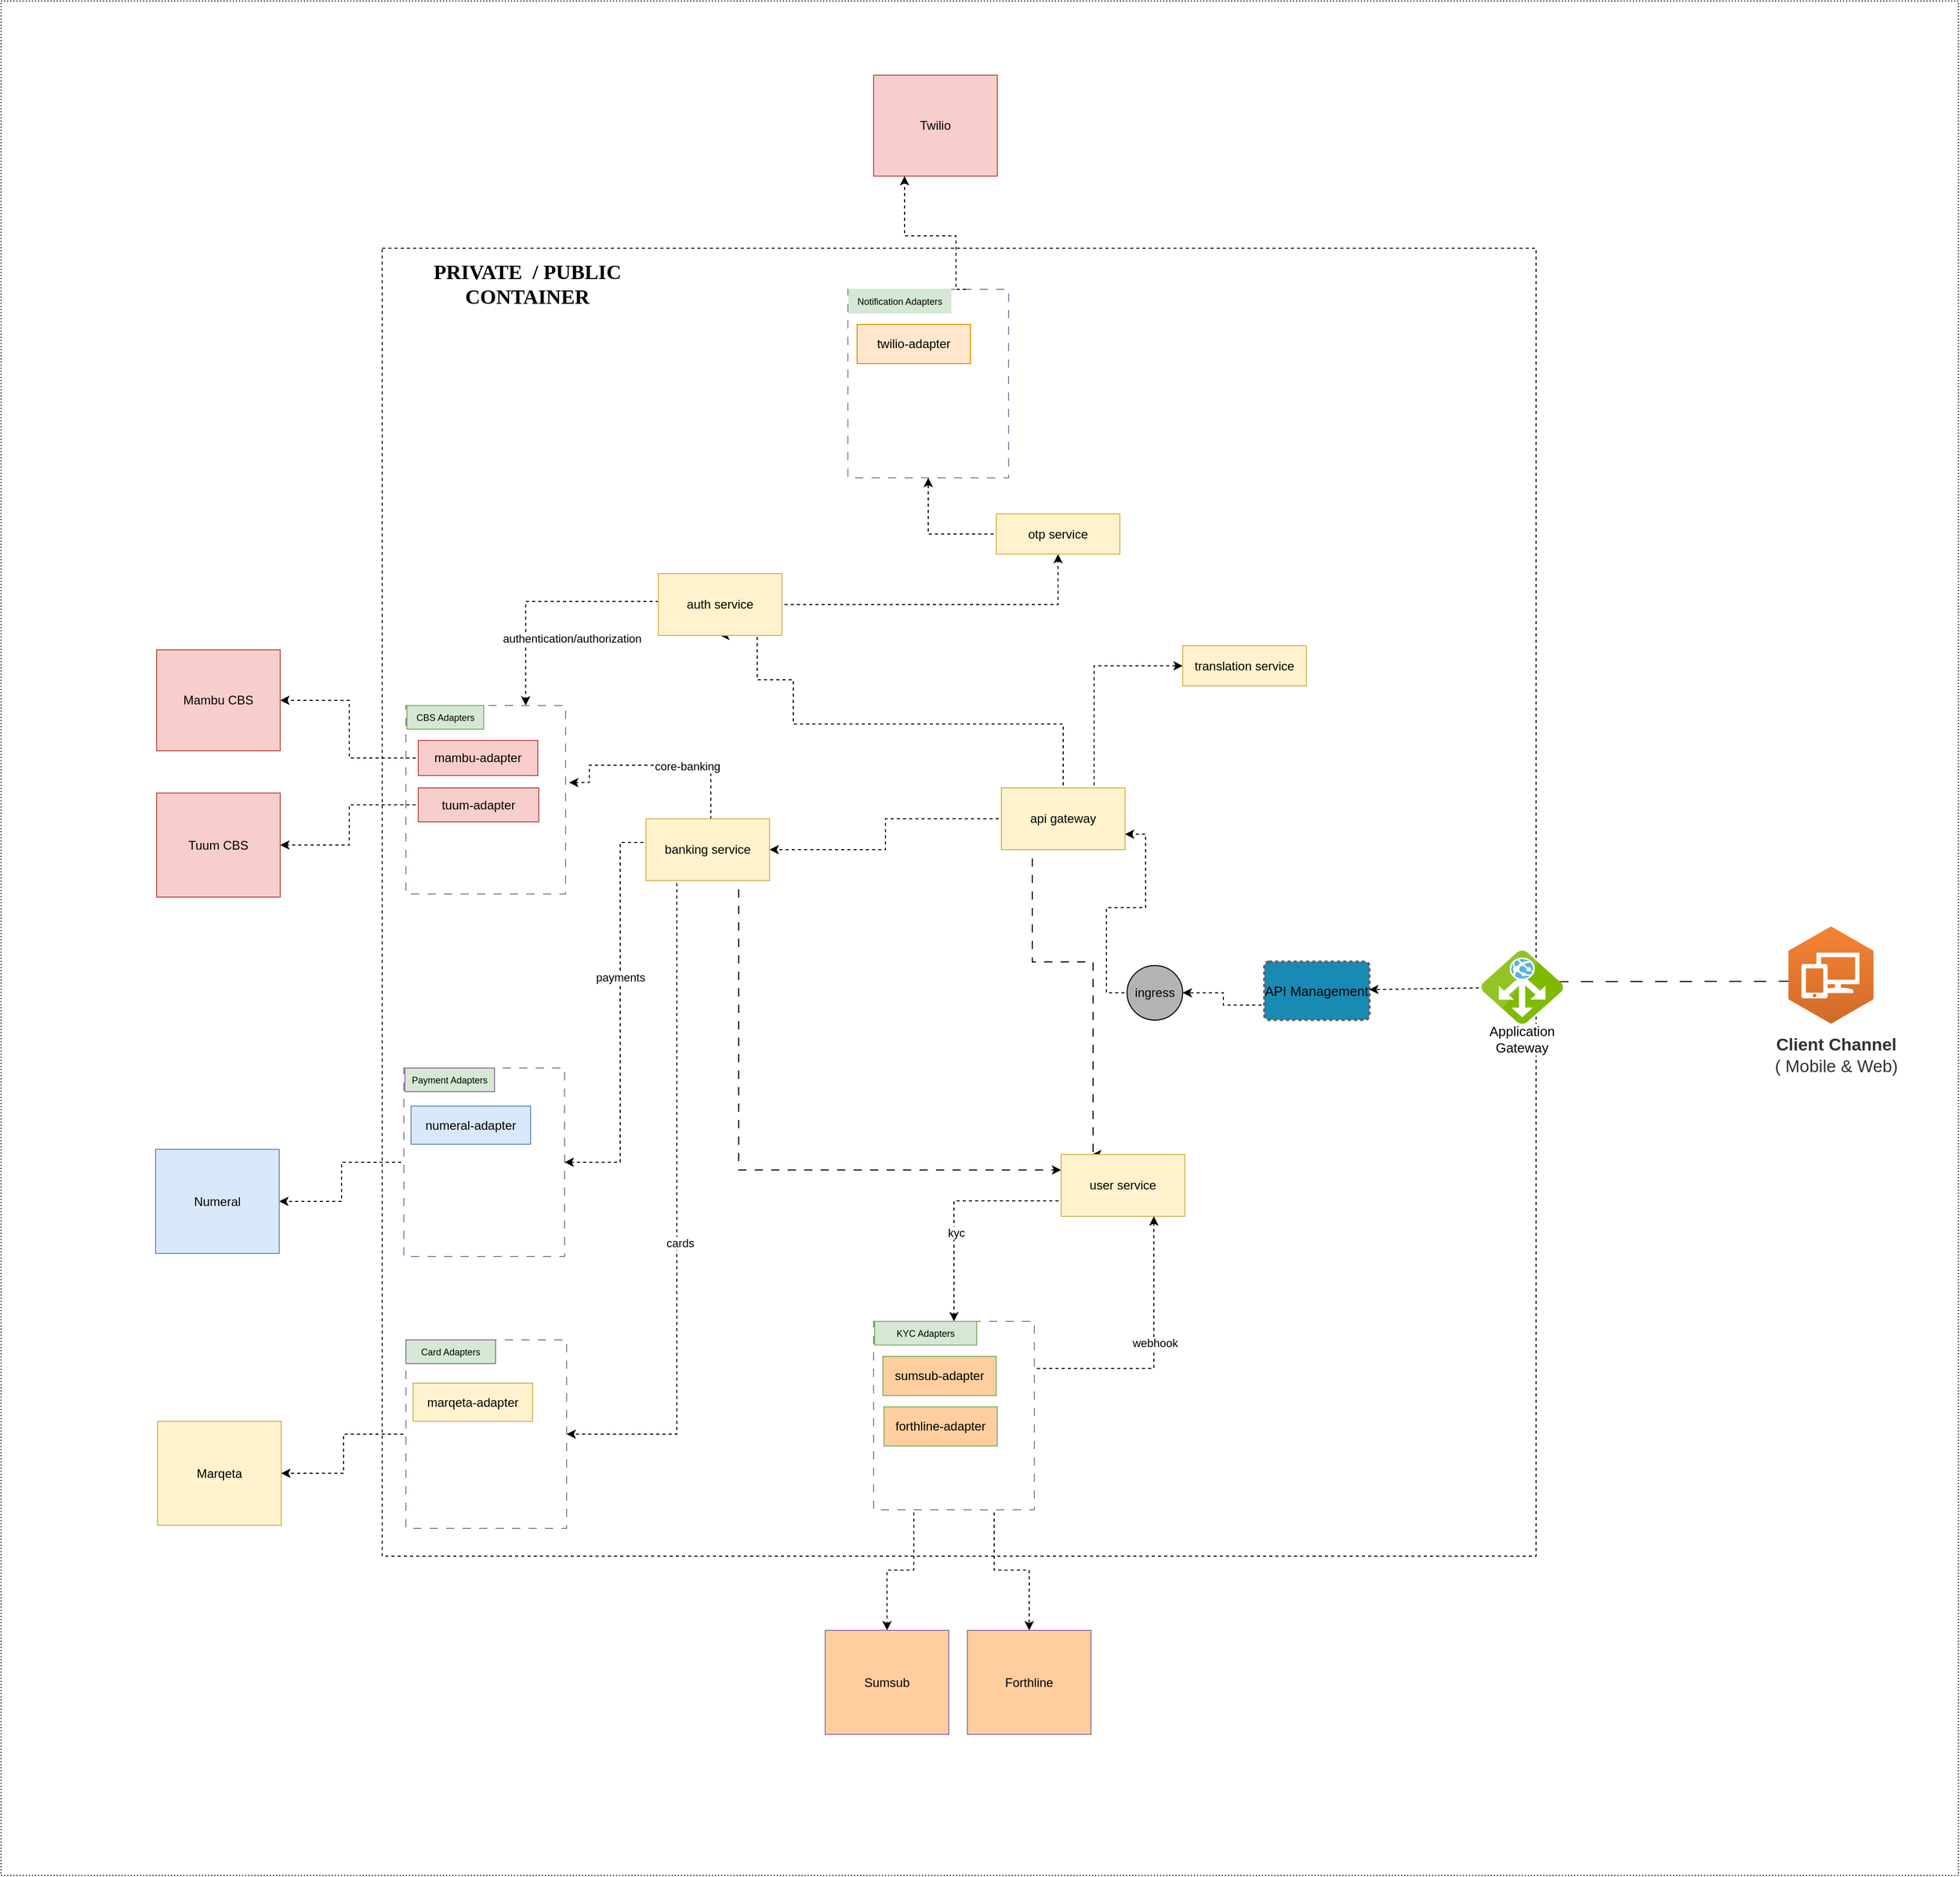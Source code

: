 <mxfile version="24.6.4" type="device">
  <diagram name="Page-1" id="2z_yzARBqiGoR72a2h59">
    <mxGraphModel dx="2762" dy="2207" grid="1" gridSize="10" guides="1" tooltips="1" connect="1" arrows="1" fold="1" page="1" pageScale="1" pageWidth="850" pageHeight="1100" math="0" shadow="0">
      <root>
        <mxCell id="0" />
        <mxCell id="1" parent="0" />
        <mxCell id="HeFp6EwtRoWDKLP-dGdm-49" value="" style="whiteSpace=wrap;html=1;fillColor=none;dashed=1;dashPattern=1 2;" parent="1" vertex="1">
          <mxGeometry x="-460" y="-530" width="1900" height="1820" as="geometry" />
        </mxCell>
        <mxCell id="BtRRs1AipNndvJUo6PaD-9" value="" style="group" parent="1" vertex="1" connectable="0">
          <mxGeometry x="-69" y="160" width="156" height="183" as="geometry" />
        </mxCell>
        <mxCell id="BtRRs1AipNndvJUo6PaD-10" value="" style="whiteSpace=wrap;html=1;dashed=1;dashPattern=8 8;fillColor=none;strokeColor=#9673a6;" parent="BtRRs1AipNndvJUo6PaD-9" vertex="1">
          <mxGeometry width="156" height="183" as="geometry" />
        </mxCell>
        <mxCell id="BtRRs1AipNndvJUo6PaD-11" value="CBS Adapters" style="text;html=1;align=center;verticalAlign=middle;whiteSpace=wrap;rounded=0;fontSize=9;fillColor=#d5e8d4;strokeColor=#82b366;" parent="BtRRs1AipNndvJUo6PaD-9" vertex="1">
          <mxGeometry width="75" height="23" as="geometry" />
        </mxCell>
        <mxCell id="BtRRs1AipNndvJUo6PaD-14" value="" style="whiteSpace=wrap;html=1;dashed=1;dashPattern=8 8;fillColor=none;strokeColor=#9673a6;movable=1;resizable=1;rotatable=1;deletable=1;editable=1;locked=0;connectable=1;" parent="1" vertex="1">
          <mxGeometry x="-72" y="392" width="156" height="183" as="geometry" />
        </mxCell>
        <mxCell id="BtRRs1AipNndvJUo6PaD-3" value="" style="whiteSpace=wrap;html=1;" parent="1" vertex="1">
          <mxGeometry x="-62" y="160" width="149" height="184" as="geometry" />
        </mxCell>
        <mxCell id="o0oqG4mP_P4ncCSwfBv9-4" style="edgeStyle=orthogonalEdgeStyle;rounded=0;orthogonalLoop=1;jettySize=auto;html=1;flowAnimation=1;dashed=1;dashPattern=12 12;" parent="1" target="o0oqG4mP_P4ncCSwfBv9-3" edge="1">
          <mxGeometry relative="1" as="geometry">
            <mxPoint x="1286" y="421.769" as="sourcePoint" />
          </mxGeometry>
        </mxCell>
        <mxCell id="o0oqG4mP_P4ncCSwfBv9-2" value="" style="whiteSpace=wrap;html=1;dashed=1;" parent="1" vertex="1">
          <mxGeometry x="-90" y="-290" width="1120" height="1270" as="geometry" />
        </mxCell>
        <mxCell id="o0oqG4mP_P4ncCSwfBv9-6" style="edgeStyle=orthogonalEdgeStyle;rounded=0;orthogonalLoop=1;jettySize=auto;html=1;entryX=1;entryY=0.75;entryDx=0;entryDy=0;flowAnimation=1;dashed=1;" parent="1" source="o0oqG4mP_P4ncCSwfBv9-3" target="o0oqG4mP_P4ncCSwfBv9-5" edge="1">
          <mxGeometry relative="1" as="geometry" />
        </mxCell>
        <mxCell id="o0oqG4mP_P4ncCSwfBv9-3" value="ingress" style="ellipse;whiteSpace=wrap;html=1;fillColor=#B3B3B3;" parent="1" vertex="1">
          <mxGeometry x="633" y="406.5" width="54" height="53" as="geometry" />
        </mxCell>
        <mxCell id="o0oqG4mP_P4ncCSwfBv9-8" style="edgeStyle=orthogonalEdgeStyle;rounded=0;orthogonalLoop=1;jettySize=auto;html=1;exitX=0.5;exitY=0;exitDx=0;exitDy=0;entryX=0.5;entryY=1;entryDx=0;entryDy=0;flowAnimation=1;dashed=1;" parent="1" source="o0oqG4mP_P4ncCSwfBv9-5" target="o0oqG4mP_P4ncCSwfBv9-7" edge="1">
          <mxGeometry relative="1" as="geometry">
            <Array as="points">
              <mxPoint x="571" y="172" />
              <mxPoint x="309" y="172" />
              <mxPoint x="309" y="129" />
              <mxPoint x="274" y="129" />
            </Array>
          </mxGeometry>
        </mxCell>
        <mxCell id="o0oqG4mP_P4ncCSwfBv9-10" style="edgeStyle=orthogonalEdgeStyle;rounded=0;orthogonalLoop=1;jettySize=auto;html=1;exitX=0;exitY=0.5;exitDx=0;exitDy=0;entryX=1;entryY=0.5;entryDx=0;entryDy=0;dashed=1;flowAnimation=1;" parent="1" source="o0oqG4mP_P4ncCSwfBv9-5" target="o0oqG4mP_P4ncCSwfBv9-9" edge="1">
          <mxGeometry relative="1" as="geometry" />
        </mxCell>
        <mxCell id="o0oqG4mP_P4ncCSwfBv9-13" style="edgeStyle=orthogonalEdgeStyle;rounded=0;orthogonalLoop=1;jettySize=auto;html=1;exitX=0.25;exitY=1;exitDx=0;exitDy=0;entryX=0.25;entryY=0;entryDx=0;entryDy=0;flowAnimation=1;" parent="1" source="o0oqG4mP_P4ncCSwfBv9-5" target="o0oqG4mP_P4ncCSwfBv9-11" edge="1">
          <mxGeometry relative="1" as="geometry">
            <Array as="points">
              <mxPoint x="541" y="403" />
              <mxPoint x="600" y="403" />
              <mxPoint x="600" y="590" />
            </Array>
          </mxGeometry>
        </mxCell>
        <mxCell id="HeFp6EwtRoWDKLP-dGdm-45" style="edgeStyle=orthogonalEdgeStyle;rounded=0;orthogonalLoop=1;jettySize=auto;html=1;exitX=0.75;exitY=0;exitDx=0;exitDy=0;entryX=0;entryY=0.5;entryDx=0;entryDy=0;dashed=1;flowAnimation=1;" parent="1" source="o0oqG4mP_P4ncCSwfBv9-5" target="HeFp6EwtRoWDKLP-dGdm-44" edge="1">
          <mxGeometry relative="1" as="geometry" />
        </mxCell>
        <mxCell id="o0oqG4mP_P4ncCSwfBv9-5" value="api gateway" style="whiteSpace=wrap;html=1;fillColor=#fff2cc;strokeColor=#d6b656;" parent="1" vertex="1">
          <mxGeometry x="511" y="234" width="120" height="60" as="geometry" />
        </mxCell>
        <mxCell id="BtRRs1AipNndvJUo6PaD-23" style="edgeStyle=orthogonalEdgeStyle;rounded=0;orthogonalLoop=1;jettySize=auto;html=1;exitX=1;exitY=0.5;exitDx=0;exitDy=0;entryX=0.5;entryY=1;entryDx=0;entryDy=0;dashed=1;flowAnimation=1;" parent="1" source="o0oqG4mP_P4ncCSwfBv9-7" target="BtRRs1AipNndvJUo6PaD-22" edge="1">
          <mxGeometry relative="1" as="geometry" />
        </mxCell>
        <mxCell id="aZxM8rf4FDybqePDUtTl-4" style="edgeStyle=orthogonalEdgeStyle;rounded=0;orthogonalLoop=1;jettySize=auto;html=1;exitX=0;exitY=0.5;exitDx=0;exitDy=0;entryX=0.75;entryY=0;entryDx=0;entryDy=0;dashed=1;flowAnimation=1;" parent="1" source="o0oqG4mP_P4ncCSwfBv9-7" target="BtRRs1AipNndvJUo6PaD-16" edge="1">
          <mxGeometry relative="1" as="geometry">
            <Array as="points">
              <mxPoint x="214" y="53" />
              <mxPoint x="49" y="53" />
            </Array>
          </mxGeometry>
        </mxCell>
        <mxCell id="aZxM8rf4FDybqePDUtTl-5" value="authentication/authorization" style="edgeLabel;html=1;align=center;verticalAlign=middle;resizable=0;points=[];" parent="aZxM8rf4FDybqePDUtTl-4" vertex="1" connectable="0">
          <mxGeometry x="-0.251" relative="1" as="geometry">
            <mxPoint x="-45" y="36" as="offset" />
          </mxGeometry>
        </mxCell>
        <mxCell id="o0oqG4mP_P4ncCSwfBv9-7" value="auth service" style="whiteSpace=wrap;html=1;fillColor=#fff2cc;strokeColor=#d6b656;" parent="1" vertex="1">
          <mxGeometry x="178" y="26" width="120" height="60" as="geometry" />
        </mxCell>
        <mxCell id="o0oqG4mP_P4ncCSwfBv9-12" style="edgeStyle=orthogonalEdgeStyle;rounded=0;orthogonalLoop=1;jettySize=auto;html=1;exitX=0.75;exitY=1;exitDx=0;exitDy=0;entryX=0;entryY=0.25;entryDx=0;entryDy=0;flowAnimation=1;" parent="1" source="o0oqG4mP_P4ncCSwfBv9-9" target="o0oqG4mP_P4ncCSwfBv9-11" edge="1">
          <mxGeometry relative="1" as="geometry" />
        </mxCell>
        <mxCell id="o0oqG4mP_P4ncCSwfBv9-15" style="edgeStyle=orthogonalEdgeStyle;rounded=0;orthogonalLoop=1;jettySize=auto;html=1;exitX=0.25;exitY=0;exitDx=0;exitDy=0;dashed=1;flowAnimation=1;entryX=1.022;entryY=0.409;entryDx=0;entryDy=0;entryPerimeter=0;" parent="1" source="o0oqG4mP_P4ncCSwfBv9-9" target="BtRRs1AipNndvJUo6PaD-16" edge="1">
          <mxGeometry relative="1" as="geometry">
            <Array as="points">
              <mxPoint x="229" y="212" />
              <mxPoint x="111" y="212" />
              <mxPoint x="111" y="229" />
            </Array>
          </mxGeometry>
        </mxCell>
        <mxCell id="BtRRs1AipNndvJUo6PaD-21" value="core-banking" style="edgeLabel;html=1;align=center;verticalAlign=middle;resizable=0;points=[];" parent="o0oqG4mP_P4ncCSwfBv9-15" vertex="1" connectable="0">
          <mxGeometry x="0.114" y="1" relative="1" as="geometry">
            <mxPoint x="25" as="offset" />
          </mxGeometry>
        </mxCell>
        <mxCell id="BtRRs1AipNndvJUo6PaD-18" value="payments" style="edgeStyle=orthogonalEdgeStyle;rounded=0;orthogonalLoop=1;jettySize=auto;html=1;exitX=0;exitY=0.75;exitDx=0;exitDy=0;entryX=1;entryY=0.5;entryDx=0;entryDy=0;flowAnimation=1;dashed=1;" parent="1" source="o0oqG4mP_P4ncCSwfBv9-9" target="BtRRs1AipNndvJUo6PaD-5" edge="1">
          <mxGeometry relative="1" as="geometry">
            <Array as="points">
              <mxPoint x="194" y="287" />
              <mxPoint x="141" y="287" />
              <mxPoint x="141" y="483" />
            </Array>
          </mxGeometry>
        </mxCell>
        <mxCell id="aCFFJ5pKeUEbw9vKNob2-1" style="edgeStyle=orthogonalEdgeStyle;rounded=0;orthogonalLoop=1;jettySize=auto;html=1;exitX=0.25;exitY=1;exitDx=0;exitDy=0;entryX=1;entryY=0.5;entryDx=0;entryDy=0;flowAnimation=1;dashed=1;" edge="1" parent="1" source="o0oqG4mP_P4ncCSwfBv9-9" target="HeFp6EwtRoWDKLP-dGdm-57">
          <mxGeometry relative="1" as="geometry" />
        </mxCell>
        <mxCell id="aCFFJ5pKeUEbw9vKNob2-2" value="cards" style="edgeLabel;html=1;align=center;verticalAlign=middle;resizable=0;points=[];" vertex="1" connectable="0" parent="aCFFJ5pKeUEbw9vKNob2-1">
          <mxGeometry x="0.091" y="3" relative="1" as="geometry">
            <mxPoint as="offset" />
          </mxGeometry>
        </mxCell>
        <mxCell id="o0oqG4mP_P4ncCSwfBv9-9" value="banking service" style="whiteSpace=wrap;html=1;fillColor=#fff2cc;strokeColor=#d6b656;" parent="1" vertex="1">
          <mxGeometry x="166" y="264" width="120" height="60" as="geometry" />
        </mxCell>
        <mxCell id="HeFp6EwtRoWDKLP-dGdm-34" style="edgeStyle=orthogonalEdgeStyle;rounded=0;orthogonalLoop=1;jettySize=auto;html=1;exitX=0;exitY=0.75;exitDx=0;exitDy=0;entryX=0.5;entryY=0;entryDx=0;entryDy=0;dashed=1;flowAnimation=1;" parent="1" source="o0oqG4mP_P4ncCSwfBv9-11" target="HeFp6EwtRoWDKLP-dGdm-29" edge="1">
          <mxGeometry relative="1" as="geometry" />
        </mxCell>
        <mxCell id="HeFp6EwtRoWDKLP-dGdm-37" value="kyc" style="edgeLabel;html=1;align=center;verticalAlign=middle;resizable=0;points=[];" parent="HeFp6EwtRoWDKLP-dGdm-34" vertex="1" connectable="0">
          <mxGeometry x="0.217" y="2" relative="1" as="geometry">
            <mxPoint as="offset" />
          </mxGeometry>
        </mxCell>
        <mxCell id="o0oqG4mP_P4ncCSwfBv9-11" value="user service" style="whiteSpace=wrap;html=1;fillColor=#fff2cc;strokeColor=#d6b656;" parent="1" vertex="1">
          <mxGeometry x="569" y="590" width="120" height="60" as="geometry" />
        </mxCell>
        <mxCell id="o0oqG4mP_P4ncCSwfBv9-17" style="edgeStyle=orthogonalEdgeStyle;rounded=0;orthogonalLoop=1;jettySize=auto;html=1;flowAnimation=1;dashed=1;entryX=1;entryY=0.5;entryDx=0;entryDy=0;" parent="1" source="o0oqG4mP_P4ncCSwfBv9-14" target="o0oqG4mP_P4ncCSwfBv9-16" edge="1">
          <mxGeometry relative="1" as="geometry" />
        </mxCell>
        <mxCell id="BtRRs1AipNndvJUo6PaD-2" style="edgeStyle=orthogonalEdgeStyle;rounded=0;orthogonalLoop=1;jettySize=auto;html=1;exitX=0;exitY=0.5;exitDx=0;exitDy=0;flowAnimation=1;dashed=1;" parent="1" source="BtRRs1AipNndvJUo6PaD-4" target="BtRRs1AipNndvJUo6PaD-1" edge="1">
          <mxGeometry relative="1" as="geometry" />
        </mxCell>
        <mxCell id="o0oqG4mP_P4ncCSwfBv9-14" value="mambu-adapter" style="whiteSpace=wrap;html=1;fillColor=#f8cecc;strokeColor=#b85450;" parent="1" vertex="1">
          <mxGeometry x="-55" y="188" width="116" height="34" as="geometry" />
        </mxCell>
        <mxCell id="o0oqG4mP_P4ncCSwfBv9-16" value="Mambu CBS" style="whiteSpace=wrap;html=1;fillColor=#f8cecc;strokeColor=#b85450;" parent="1" vertex="1">
          <mxGeometry x="-309" y="100" width="120" height="98" as="geometry" />
        </mxCell>
        <mxCell id="BtRRs1AipNndvJUo6PaD-1" value="Tuum CBS" style="whiteSpace=wrap;html=1;fillColor=#f8cecc;strokeColor=#b85450;" parent="1" vertex="1">
          <mxGeometry x="-309" y="239" width="120" height="101" as="geometry" />
        </mxCell>
        <mxCell id="BtRRs1AipNndvJUo6PaD-8" value="" style="group" parent="1" vertex="1" connectable="0">
          <mxGeometry x="-66" y="154" width="155" height="183" as="geometry" />
        </mxCell>
        <mxCell id="BtRRs1AipNndvJUo6PaD-16" value="" style="whiteSpace=wrap;html=1;dashed=1;dashPattern=8 8;fillColor=none;strokeColor=#9673a6;" parent="BtRRs1AipNndvJUo6PaD-8" vertex="1">
          <mxGeometry x="-0.994" width="155" height="183" as="geometry" />
        </mxCell>
        <mxCell id="BtRRs1AipNndvJUo6PaD-6" value="CBS Adapters" style="text;html=1;align=center;verticalAlign=middle;whiteSpace=wrap;rounded=0;fontSize=9;fillColor=#d5e8d4;strokeColor=#82b366;" parent="BtRRs1AipNndvJUo6PaD-8" vertex="1">
          <mxGeometry width="74.519" height="23" as="geometry" />
        </mxCell>
        <mxCell id="BtRRs1AipNndvJUo6PaD-4" value="tuum-adapter" style="whiteSpace=wrap;html=1;fillColor=#f8cecc;strokeColor=#b85450;" parent="1" vertex="1">
          <mxGeometry x="-55" y="234" width="117" height="33" as="geometry" />
        </mxCell>
        <mxCell id="BtRRs1AipNndvJUo6PaD-20" style="edgeStyle=orthogonalEdgeStyle;rounded=0;orthogonalLoop=1;jettySize=auto;html=1;exitX=0;exitY=0.5;exitDx=0;exitDy=0;entryX=1;entryY=0.5;entryDx=0;entryDy=0;flowAnimation=1;dashed=1;" parent="1" source="BtRRs1AipNndvJUo6PaD-5" target="BtRRs1AipNndvJUo6PaD-19" edge="1">
          <mxGeometry relative="1" as="geometry" />
        </mxCell>
        <mxCell id="BtRRs1AipNndvJUo6PaD-19" value="Numeral" style="whiteSpace=wrap;html=1;fillColor=#dae8fc;strokeColor=#6c8ebf;" parent="1" vertex="1">
          <mxGeometry x="-310" y="585" width="120" height="101" as="geometry" />
        </mxCell>
        <mxCell id="HeFp6EwtRoWDKLP-dGdm-16" style="edgeStyle=orthogonalEdgeStyle;rounded=0;orthogonalLoop=1;jettySize=auto;html=1;exitX=0;exitY=0.5;exitDx=0;exitDy=0;entryX=0.5;entryY=1;entryDx=0;entryDy=0;dashed=1;flowAnimation=1;" parent="1" source="BtRRs1AipNndvJUo6PaD-22" target="BtRRs1AipNndvJUo6PaD-27" edge="1">
          <mxGeometry relative="1" as="geometry" />
        </mxCell>
        <mxCell id="BtRRs1AipNndvJUo6PaD-22" value="otp service" style="whiteSpace=wrap;html=1;fillColor=#fff2cc;strokeColor=#d6b656;" parent="1" vertex="1">
          <mxGeometry x="506" y="-32" width="120" height="39" as="geometry" />
        </mxCell>
        <mxCell id="BtRRs1AipNndvJUo6PaD-24" value="Twilio" style="whiteSpace=wrap;html=1;fillColor=#f8cecc;strokeColor=#b85450;" parent="1" vertex="1">
          <mxGeometry x="387" y="-458" width="120" height="98" as="geometry" />
        </mxCell>
        <mxCell id="BtRRs1AipNndvJUo6PaD-25" value="" style="group" parent="1" vertex="1" connectable="0">
          <mxGeometry x="363" y="-250" width="156" height="183" as="geometry" />
        </mxCell>
        <mxCell id="BtRRs1AipNndvJUo6PaD-27" value="" style="whiteSpace=wrap;html=1;dashed=1;dashPattern=8 8;fillColor=none;strokeColor=#9673a6;" parent="BtRRs1AipNndvJUo6PaD-25" vertex="1">
          <mxGeometry x="-1" width="156" height="183" as="geometry" />
        </mxCell>
        <mxCell id="BtRRs1AipNndvJUo6PaD-26" value="Notification Adapters" style="text;html=1;align=center;verticalAlign=middle;whiteSpace=wrap;rounded=0;fontSize=9;fillColor=#D5E8D4;strokeColor=#D5E8D4;" parent="BtRRs1AipNndvJUo6PaD-25" vertex="1">
          <mxGeometry width="99" height="23" as="geometry" />
        </mxCell>
        <mxCell id="BtRRs1AipNndvJUo6PaD-28" value="twilio-adapter" style="whiteSpace=wrap;html=1;fillColor=#ffe6cc;strokeColor=#d79b00;" parent="BtRRs1AipNndvJUo6PaD-25" vertex="1">
          <mxGeometry x="8" y="34" width="110" height="38" as="geometry" />
        </mxCell>
        <mxCell id="aZxM8rf4FDybqePDUtTl-1" style="edgeStyle=orthogonalEdgeStyle;rounded=0;orthogonalLoop=1;jettySize=auto;html=1;exitX=0.75;exitY=0;exitDx=0;exitDy=0;entryX=0.25;entryY=1;entryDx=0;entryDy=0;dashed=1;flowAnimation=1;" parent="1" source="BtRRs1AipNndvJUo6PaD-27" target="BtRRs1AipNndvJUo6PaD-24" edge="1">
          <mxGeometry relative="1" as="geometry">
            <Array as="points">
              <mxPoint x="467" y="-302" />
              <mxPoint x="417" y="-302" />
            </Array>
          </mxGeometry>
        </mxCell>
        <mxCell id="HeFp6EwtRoWDKLP-dGdm-11" value="Application Gateway" style="overflow=block;blockSpacing=1;whiteSpace=wrap;image;aspect=fixed;html=1;points=[];align=center;verticalAlign=top;image=img/lib/mscae/Application_Gateway.svg;fontSize=13;spacing=0;strokeColor=#5e5e5e;strokeOpacity=100;rounded=1;absoluteArcSize=1;arcSize=9;fillColor=#7FBA00;strokeWidth=2.3;lucidId=yAqGiUUvlTo3;" parent="1" vertex="1">
          <mxGeometry x="977" y="392" width="79" height="71" as="geometry" />
        </mxCell>
        <mxCell id="HeFp6EwtRoWDKLP-dGdm-15" style="edgeStyle=orthogonalEdgeStyle;rounded=0;orthogonalLoop=1;jettySize=auto;html=1;exitX=0;exitY=0.75;exitDx=0;exitDy=0;entryX=1;entryY=0.5;entryDx=0;entryDy=0;dashed=1;flowAnimation=1;" parent="1" source="HeFp6EwtRoWDKLP-dGdm-13" target="o0oqG4mP_P4ncCSwfBv9-3" edge="1">
          <mxGeometry relative="1" as="geometry" />
        </mxCell>
        <mxCell id="HeFp6EwtRoWDKLP-dGdm-13" value="API Management " style="html=1;overflow=block;blockSpacing=1;whiteSpace=wrap;fontSize=13;spacing=0;strokeColor=#5e5e5e;strokeOpacity=100;fillOpacity=100;rounded=1;absoluteArcSize=1;arcSize=9;fillColor=#198ab3;dashed=1;fixDash=1;strokeWidth=2.3;lucidId=yAqGRTnpg_jy;" parent="1" vertex="1">
          <mxGeometry x="766" y="402.5" width="102" height="56.5" as="geometry" />
        </mxCell>
        <mxCell id="HeFp6EwtRoWDKLP-dGdm-14" value="" style="edgeStyle=none;orthogonalLoop=1;jettySize=auto;html=1;rounded=0;dashed=1;flowAnimation=1;" parent="1" source="HeFp6EwtRoWDKLP-dGdm-11" target="HeFp6EwtRoWDKLP-dGdm-13" edge="1">
          <mxGeometry width="80" relative="1" as="geometry">
            <mxPoint x="752" y="315" as="sourcePoint" />
            <mxPoint x="832" y="315" as="targetPoint" />
            <Array as="points" />
          </mxGeometry>
        </mxCell>
        <mxCell id="HeFp6EwtRoWDKLP-dGdm-28" value="" style="group" parent="1" vertex="1" connectable="0">
          <mxGeometry x="388" y="752" width="156" height="183" as="geometry" />
        </mxCell>
        <mxCell id="HeFp6EwtRoWDKLP-dGdm-29" value="" style="whiteSpace=wrap;html=1;dashed=1;dashPattern=8 8;fillColor=none;strokeColor=#9673a6;" parent="HeFp6EwtRoWDKLP-dGdm-28" vertex="1">
          <mxGeometry x="-1" width="156" height="183" as="geometry" />
        </mxCell>
        <mxCell id="HeFp6EwtRoWDKLP-dGdm-30" value="KYC Adapters" style="text;html=1;align=center;verticalAlign=middle;whiteSpace=wrap;rounded=0;fontSize=9;fillColor=#D5E8D4;strokeColor=#82b366;" parent="HeFp6EwtRoWDKLP-dGdm-28" vertex="1">
          <mxGeometry width="99" height="23" as="geometry" />
        </mxCell>
        <mxCell id="HeFp6EwtRoWDKLP-dGdm-31" value="sumsub-adapter" style="whiteSpace=wrap;html=1;fillColor=#FFCE9F;strokeColor=#82b366;" parent="HeFp6EwtRoWDKLP-dGdm-28" vertex="1">
          <mxGeometry x="8" y="34" width="110" height="38" as="geometry" />
        </mxCell>
        <mxCell id="HeFp6EwtRoWDKLP-dGdm-33" value="forthline-adapter" style="whiteSpace=wrap;html=1;fillColor=#FFCE9F;strokeColor=#82b366;" parent="HeFp6EwtRoWDKLP-dGdm-28" vertex="1">
          <mxGeometry x="9" y="83" width="110" height="38" as="geometry" />
        </mxCell>
        <mxCell id="HeFp6EwtRoWDKLP-dGdm-35" style="edgeStyle=orthogonalEdgeStyle;rounded=0;orthogonalLoop=1;jettySize=auto;html=1;exitX=1;exitY=0.25;exitDx=0;exitDy=0;entryX=0.75;entryY=1;entryDx=0;entryDy=0;dashed=1;flowAnimation=1;" parent="1" source="HeFp6EwtRoWDKLP-dGdm-29" target="o0oqG4mP_P4ncCSwfBv9-11" edge="1">
          <mxGeometry relative="1" as="geometry" />
        </mxCell>
        <mxCell id="HeFp6EwtRoWDKLP-dGdm-36" value="webhook" style="edgeLabel;html=1;align=center;verticalAlign=middle;resizable=0;points=[];" parent="HeFp6EwtRoWDKLP-dGdm-35" vertex="1" connectable="0">
          <mxGeometry x="-0.048" y="-1" relative="1" as="geometry">
            <mxPoint y="-16" as="offset" />
          </mxGeometry>
        </mxCell>
        <mxCell id="HeFp6EwtRoWDKLP-dGdm-38" value="Sumsub" style="whiteSpace=wrap;html=1;fillColor=#FFCE9F;strokeColor=#9673a6;" parent="1" vertex="1">
          <mxGeometry x="340" y="1052" width="120" height="101" as="geometry" />
        </mxCell>
        <mxCell id="HeFp6EwtRoWDKLP-dGdm-39" value="Forthline" style="whiteSpace=wrap;html=1;fillColor=#FFCE9F;strokeColor=#9673a6;" parent="1" vertex="1">
          <mxGeometry x="478" y="1052" width="120" height="101" as="geometry" />
        </mxCell>
        <mxCell id="HeFp6EwtRoWDKLP-dGdm-40" style="edgeStyle=orthogonalEdgeStyle;rounded=0;orthogonalLoop=1;jettySize=auto;html=1;exitX=0.25;exitY=1;exitDx=0;exitDy=0;entryX=0.5;entryY=0;entryDx=0;entryDy=0;dashed=1;flowAnimation=1;" parent="1" source="HeFp6EwtRoWDKLP-dGdm-29" target="HeFp6EwtRoWDKLP-dGdm-38" edge="1">
          <mxGeometry relative="1" as="geometry" />
        </mxCell>
        <mxCell id="HeFp6EwtRoWDKLP-dGdm-41" style="edgeStyle=orthogonalEdgeStyle;rounded=0;orthogonalLoop=1;jettySize=auto;html=1;exitX=0.75;exitY=1;exitDx=0;exitDy=0;dashed=1;flowAnimation=1;" parent="1" source="HeFp6EwtRoWDKLP-dGdm-29" target="HeFp6EwtRoWDKLP-dGdm-39" edge="1">
          <mxGeometry relative="1" as="geometry" />
        </mxCell>
        <mxCell id="HeFp6EwtRoWDKLP-dGdm-43" value="&lt;b&gt;Client Channel &lt;/b&gt;&lt;br&gt;( Mobile &amp;amp; Web)" style="html=1;overflow=block;blockSpacing=1;whiteSpace=wrap;fontSize=16.7;fontColor=#333333;spacing=3.8;strokeOpacity=0;fillOpacity=0;rounded=1;absoluteArcSize=1;arcSize=9;fillColor=#ffffff;strokeWidth=2.3;lucidId=yAqG6X8Uf8wj;" parent="1" vertex="1">
          <mxGeometry x="1214" y="470" width="215" height="48" as="geometry" />
        </mxCell>
        <mxCell id="HeFp6EwtRoWDKLP-dGdm-44" value="translation service" style="whiteSpace=wrap;html=1;fillColor=#fff2cc;strokeColor=#d6b656;" parent="1" vertex="1">
          <mxGeometry x="687" y="96" width="120" height="39" as="geometry" />
        </mxCell>
        <mxCell id="HeFp6EwtRoWDKLP-dGdm-46" value="" style="group" parent="1" vertex="1" connectable="0">
          <mxGeometry x="-69" y="506" width="156" height="183" as="geometry" />
        </mxCell>
        <mxCell id="BtRRs1AipNndvJUo6PaD-5" value="" style="whiteSpace=wrap;html=1;dashed=1;dashPattern=8 8;fillColor=none;strokeColor=#9673a6;" parent="HeFp6EwtRoWDKLP-dGdm-46" vertex="1">
          <mxGeometry width="156" height="183" as="geometry" />
        </mxCell>
        <mxCell id="BtRRs1AipNndvJUo6PaD-15" value="Payment Adapters" style="text;html=1;align=center;verticalAlign=middle;whiteSpace=wrap;rounded=0;fontSize=9;fillColor=#D5E8D4;strokeColor=#9673a6;" parent="HeFp6EwtRoWDKLP-dGdm-46" vertex="1">
          <mxGeometry x="1" width="87" height="23" as="geometry" />
        </mxCell>
        <mxCell id="o0oqG4mP_P4ncCSwfBv9-18" value="numeral-adapter" style="whiteSpace=wrap;html=1;fillColor=#dae8fc;strokeColor=#6c8ebf;" parent="HeFp6EwtRoWDKLP-dGdm-46" vertex="1">
          <mxGeometry x="7" y="37" width="116" height="37" as="geometry" />
        </mxCell>
        <mxCell id="aZxM8rf4FDybqePDUtTl-8" value="PRIVATE&amp;nbsp; / PUBLIC CONTAINER" style="text;html=1;align=center;verticalAlign=middle;whiteSpace=wrap;rounded=0;fontSize=20;fontFamily=Verdana;fontStyle=1" parent="1" vertex="1">
          <mxGeometry x="-69" y="-280" width="240" height="47" as="geometry" />
        </mxCell>
        <mxCell id="HeFp6EwtRoWDKLP-dGdm-56" value="Marqeta" style="whiteSpace=wrap;html=1;fillColor=#fff2cc;strokeColor=#d6b656;" parent="1" vertex="1">
          <mxGeometry x="-308" y="849" width="120" height="101" as="geometry" />
        </mxCell>
        <mxCell id="HeFp6EwtRoWDKLP-dGdm-60" style="edgeStyle=orthogonalEdgeStyle;rounded=0;orthogonalLoop=1;jettySize=auto;html=1;exitX=0;exitY=0.5;exitDx=0;exitDy=0;entryX=1;entryY=0.5;entryDx=0;entryDy=0;flowAnimation=1;dashed=1;" parent="1" source="HeFp6EwtRoWDKLP-dGdm-57" target="HeFp6EwtRoWDKLP-dGdm-56" edge="1">
          <mxGeometry relative="1" as="geometry" />
        </mxCell>
        <mxCell id="HeFp6EwtRoWDKLP-dGdm-57" value="" style="whiteSpace=wrap;html=1;dashed=1;dashPattern=8 8;fillColor=none;strokeColor=#9673a6;" parent="1" vertex="1">
          <mxGeometry x="-67" y="770" width="156" height="183" as="geometry" />
        </mxCell>
        <mxCell id="HeFp6EwtRoWDKLP-dGdm-58" value="Card Adapters" style="text;html=1;align=center;verticalAlign=middle;whiteSpace=wrap;rounded=0;fontSize=9;fillColor=#D5E8D4;strokeColor=#9673a6;" parent="1" vertex="1">
          <mxGeometry x="-67" y="770" width="87" height="23" as="geometry" />
        </mxCell>
        <mxCell id="HeFp6EwtRoWDKLP-dGdm-59" value="marqeta-adapter" style="whiteSpace=wrap;html=1;fillColor=#fff2cc;strokeColor=#d6b656;" parent="1" vertex="1">
          <mxGeometry x="-60" y="812" width="116" height="37" as="geometry" />
        </mxCell>
        <mxCell id="HeFp6EwtRoWDKLP-dGdm-61" value="" style="outlineConnect=0;dashed=0;verticalLabelPosition=bottom;verticalAlign=top;align=center;html=1;shape=mxgraph.aws3.workspaces;fillColor=#D16A28;gradientColor=#F58435;gradientDirection=north;" parent="1" vertex="1">
          <mxGeometry x="1275" y="368.5" width="82.5" height="94.5" as="geometry" />
        </mxCell>
      </root>
    </mxGraphModel>
  </diagram>
</mxfile>
